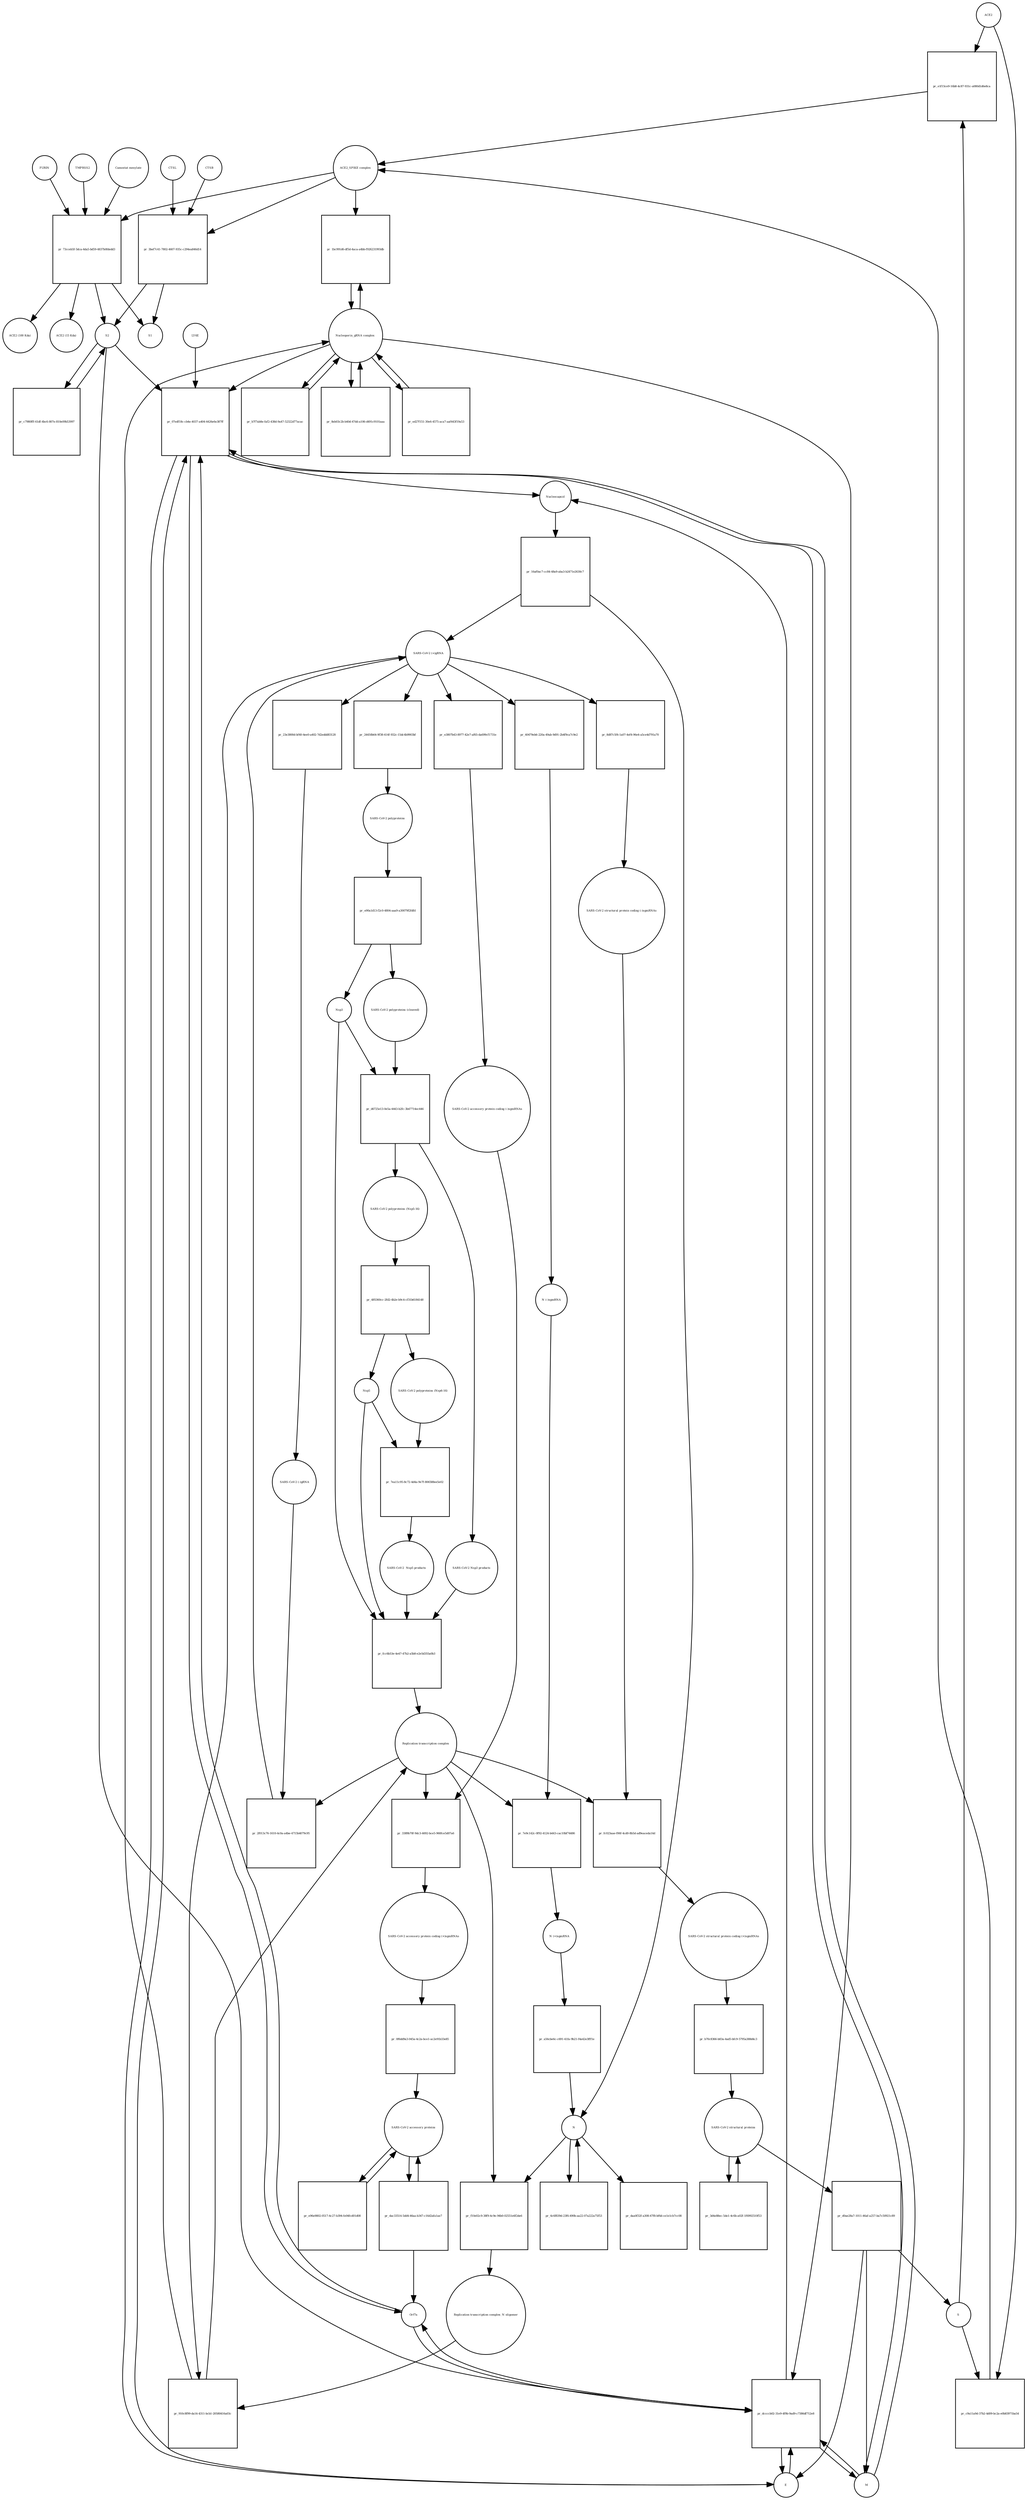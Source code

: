 strict digraph  {
ACE2 [annotation="", bipartite=0, cls=macromolecule, fontsize=4, label=ACE2, shape=circle];
"pr_e1f15ce9-16b8-4c87-931c-a080d1d6e8ca" [annotation="", bipartite=1, cls=process, fontsize=4, label="pr_e1f15ce9-16b8-4c87-931c-a080d1d6e8ca", shape=square];
"ACE2_SPIKE complex" [annotation="", bipartite=0, cls=complex, fontsize=4, label="ACE2_SPIKE complex", shape=circle];
S [annotation="", bipartite=0, cls="macromolecule multimer", fontsize=4, label=S, shape=circle];
"Nucleoporin_gRNA complex " [annotation="", bipartite=0, cls=complex, fontsize=4, label="Nucleoporin_gRNA complex ", shape=circle];
"pr_1bc991d6-df5d-4aca-a4bb-f926231993db" [annotation="", bipartite=1, cls=process, fontsize=4, label="pr_1bc991d6-df5d-4aca-a4bb-f926231993db", shape=square];
"pr_3bef7c41-7802-4607-935c-c294ea846d14" [annotation="", bipartite=1, cls=process, fontsize=4, label="pr_3bef7c41-7802-4607-935c-c294ea846d14", shape=square];
S2 [annotation="", bipartite=0, cls=macromolecule, fontsize=4, label=S2, shape=circle];
CTSB [annotation="", bipartite=0, cls=macromolecule, fontsize=4, label=CTSB, shape=circle];
CTSL [annotation="", bipartite=0, cls=macromolecule, fontsize=4, label=CTSL, shape=circle];
S1 [annotation="", bipartite=0, cls=macromolecule, fontsize=4, label=S1, shape=circle];
"pr_c9a11a9d-37b2-4d09-bc2a-e0b83971ba54" [annotation="", bipartite=1, cls=process, fontsize=4, label="pr_c9a11a9d-37b2-4d09-bc2a-e0b83971ba54", shape=square];
"pr_07edf18c-cb4e-4037-a404-4426e6e387ff" [annotation="", bipartite=1, cls=process, fontsize=4, label="pr_07edf18c-cb4e-4037-a404-4426e6e387ff", shape=square];
Nucleocapsid [annotation="", bipartite=0, cls=complex, fontsize=4, label=Nucleocapsid, shape=circle];
LY6E [annotation="", bipartite=0, cls=macromolecule, fontsize=4, label=LY6E, shape=circle];
Orf7a [annotation="", bipartite=0, cls=macromolecule, fontsize=4, label=Orf7a, shape=circle];
E [annotation="", bipartite=0, cls=macromolecule, fontsize=4, label=E, shape=circle];
M [annotation="", bipartite=0, cls=macromolecule, fontsize=4, label=M, shape=circle];
"pr_dccccb02-31e9-4f9b-9ad9-c7386df712e8" [annotation="", bipartite=1, cls=process, fontsize=4, label="pr_dccccb02-31e9-4f9b-9ad9-c7386df712e8", shape=square];
"pr_16af0ac7-cc84-48a9-aba3-b2471e2630c7" [annotation="", bipartite=1, cls=process, fontsize=4, label="pr_16af0ac7-cc84-48a9-aba3-b2471e2630c7", shape=square];
" SARS-CoV-2 (+)gRNA" [annotation="", bipartite=0, cls="nucleic acid feature", fontsize=4, label=" SARS-CoV-2 (+)gRNA", shape=circle];
N [annotation="", bipartite=0, cls="macromolecule multimer", fontsize=4, label=N, shape=circle];
"SARS-CoV-2 polyproteins" [annotation="", bipartite=0, cls=complex, fontsize=4, label="SARS-CoV-2 polyproteins", shape=circle];
"pr_e90a1d13-f2c0-4804-aaa9-a30079f2fdfd" [annotation="", bipartite=1, cls=process, fontsize=4, label="pr_e90a1d13-f2c0-4804-aaa9-a30079f2fdfd", shape=square];
"SARS-CoV-2 polyproteins (cleaved)" [annotation="", bipartite=0, cls=complex, fontsize=4, label="SARS-CoV-2 polyproteins (cleaved)", shape=circle];
Nsp3 [annotation="", bipartite=0, cls=macromolecule, fontsize=4, label=Nsp3, shape=circle];
"pr_b7f7ab8e-faf2-438d-9a47-52322d77acac" [annotation="", bipartite=1, cls=process, fontsize=4, label="pr_b7f7ab8e-faf2-438d-9a47-52322d77acac", shape=square];
"pr_8eb03c2b-b40d-47dd-a106-d491c9101aaa" [annotation="", bipartite=1, cls=process, fontsize=4, label="pr_8eb03c2b-b40d-47dd-a106-d491c9101aaa", shape=square];
"SARS-CoV-2 structural proteins" [annotation="", bipartite=0, cls=complex, fontsize=4, label="SARS-CoV-2 structural proteins", shape=circle];
"pr_d0ae28a7-1011-46af-a257-ba7c50921c89" [annotation="", bipartite=1, cls=process, fontsize=4, label="pr_d0ae28a7-1011-46af-a257-ba7c50921c89", shape=square];
"pr_daa0f32f-a308-47f8-bf6d-ce1e1cb7cc08" [annotation="", bipartite=1, cls=process, fontsize=4, label="pr_daa0f32f-a308-47f8-bf6d-ce1e1cb7cc08", shape=square];
"SARS-CoV-2 accessory proteins" [annotation="", bipartite=0, cls=complex, fontsize=4, label="SARS-CoV-2 accessory proteins", shape=circle];
"pr_e96e9802-0517-4c27-b394-fe04fcd01d08" [annotation="", bipartite=1, cls=process, fontsize=4, label="pr_e96e9802-0517-4c27-b394-fe04fcd01d08", shape=square];
"pr_3d4e88ec-5de1-4c6b-a02f-1f6992510f53" [annotation="", bipartite=1, cls=process, fontsize=4, label="pr_3d4e88ec-5de1-4c6b-a02f-1f6992510f53", shape=square];
"pr_6c6f839d-23f6-490b-aa22-07a222a75f53" [annotation="", bipartite=1, cls=process, fontsize=4, label="pr_6c6f839d-23f6-490b-aa22-07a222a75f53", shape=square];
"SARS-CoV-2 accessory protein coding (-)sgmRNAs" [annotation="", bipartite=0, cls=complex, fontsize=4, label="SARS-CoV-2 accessory protein coding (-)sgmRNAs", shape=circle];
"pr_3389b70f-9dc3-4692-bce5-960fce5d07a6" [annotation="", bipartite=1, cls=process, fontsize=4, label="pr_3389b70f-9dc3-4692-bce5-960fce5d07a6", shape=square];
"SARS-CoV-2 accessory protein coding (+)sgmRNAs" [annotation="", bipartite=0, cls=complex, fontsize=4, label="SARS-CoV-2 accessory protein coding (+)sgmRNAs", shape=circle];
"Replication transcription complex" [annotation="", bipartite=0, cls=complex, fontsize=4, label="Replication transcription complex", shape=circle];
"SARS-CoV-2 structural protein coding (-)sgmRNAs" [annotation="", bipartite=0, cls=complex, fontsize=4, label="SARS-CoV-2 structural protein coding (-)sgmRNAs", shape=circle];
"pr_fc023aae-f06f-4cd0-8b5d-ad9eaceda14d" [annotation="", bipartite=1, cls=process, fontsize=4, label="pr_fc023aae-f06f-4cd0-8b5d-ad9eaceda14d", shape=square];
"SARS-CoV-2 structural protein coding (+)sgmRNAs" [annotation="", bipartite=0, cls=complex, fontsize=4, label="SARS-CoV-2 structural protein coding (+)sgmRNAs", shape=circle];
"N (-)sgmRNA" [annotation="", bipartite=0, cls="nucleic acid feature", fontsize=4, label="N (-)sgmRNA", shape=circle];
"pr_7e9c142c-0f92-4124-b443-cac10bf74486" [annotation="", bipartite=1, cls=process, fontsize=4, label="pr_7e9c142c-0f92-4124-b443-cac10bf74486", shape=square];
"N (+)sgmRNA" [annotation="", bipartite=0, cls="nucleic acid feature", fontsize=4, label="N (+)sgmRNA", shape=circle];
"pr_a56cbe6c-c691-41fa-9b21-f4a42e3fff1e" [annotation="", bipartite=1, cls=process, fontsize=4, label="pr_a56cbe6c-c691-41fa-9b21-f4a42e3fff1e", shape=square];
"pr_0f6dd9a3-045a-4c2a-bce1-ac2e91b33e85" [annotation="", bipartite=1, cls=process, fontsize=4, label="pr_0f6dd9a3-045a-4c2a-bce1-ac2e91b33e85", shape=square];
"pr_b70c8366-b83a-4ad5-bfc9-5795a388d4c3" [annotation="", bipartite=1, cls=process, fontsize=4, label="pr_b70c8366-b83a-4ad5-bfc9-5795a388d4c3", shape=square];
"pr_ed27f151-30e6-4575-aca7-aaf443f19a53" [annotation="", bipartite=1, cls=process, fontsize=4, label="pr_ed27f151-30e6-4575-aca7-aaf443f19a53", shape=square];
"pr_dac33514-5dd4-46aa-b347-c16d2afa1ae7" [annotation="", bipartite=1, cls=process, fontsize=4, label="pr_dac33514-5dd4-46aa-b347-c16d2afa1ae7", shape=square];
"pr_73cceb5f-5dca-4da5-bd59-4837b0fdedd3" [annotation="", bipartite=1, cls=process, fontsize=4, label="pr_73cceb5f-5dca-4da5-bd59-4837b0fdedd3", shape=square];
FURIN [annotation="", bipartite=0, cls=macromolecule, fontsize=4, label=FURIN, shape=circle];
TMPRSS2 [annotation="", bipartite=0, cls=macromolecule, fontsize=4, label=TMPRSS2, shape=circle];
"Camostat mesylate" [annotation="urn_miriam_pubchem.compound_2536", bipartite=0, cls="simple chemical", fontsize=4, label="Camostat mesylate", shape=circle];
"ACE2 (100 Kda)" [annotation="", bipartite=0, cls=macromolecule, fontsize=4, label="ACE2 (100 Kda)", shape=circle];
"ACE2 (15 Kda)" [annotation="", bipartite=0, cls=macromolecule, fontsize=4, label="ACE2 (15 Kda)", shape=circle];
"pr_c7980fff-61df-4bc6-807e-810e09b53997" [annotation="", bipartite=1, cls=process, fontsize=4, label="pr_c7980fff-61df-4bc6-807e-810e09b53997", shape=square];
"pr_d6725e13-0e5a-4443-b2fc-3b47714ec446" [annotation="", bipartite=1, cls=process, fontsize=4, label="pr_d6725e13-0e5a-4443-b2fc-3b47714ec446", shape=square];
"SARS-CoV-2 Nsp3 products" [annotation="", bipartite=0, cls=complex, fontsize=4, label="SARS-CoV-2 Nsp3 products", shape=circle];
"SARS-CoV-2 polyproteins (Nsp5-16)" [annotation="", bipartite=0, cls=complex, fontsize=4, label="SARS-CoV-2 polyproteins (Nsp5-16)", shape=circle];
"pr_485360cc-2fd2-4b2e-b9c4-cf31b6184148" [annotation="", bipartite=1, cls=process, fontsize=4, label="pr_485360cc-2fd2-4b2e-b9c4-cf31b6184148", shape=square];
"SARS-CoV-2 polyproteins (Nsp6-16)" [annotation="", bipartite=0, cls=complex, fontsize=4, label="SARS-CoV-2 polyproteins (Nsp6-16)", shape=circle];
Nsp5 [annotation="", bipartite=0, cls=macromolecule, fontsize=4, label=Nsp5, shape=circle];
"pr_7ea11c95-8c72-4d4a-9e7f-806588ee5e02" [annotation="", bipartite=1, cls=process, fontsize=4, label="pr_7ea11c95-8c72-4d4a-9e7f-806588ee5e02", shape=square];
"SARS-CoV-2  Nsp5 products" [annotation="", bipartite=0, cls=complex, fontsize=4, label="SARS-CoV-2  Nsp5 products", shape=circle];
"pr_24450b64-9f38-414f-932c-15dc4b9903bf" [annotation="", bipartite=1, cls=process, fontsize=4, label="pr_24450b64-9f38-414f-932c-15dc4b9903bf", shape=square];
"pr_fcc6b53e-4e47-47b2-a5b8-e2e5d355a0b3" [annotation="", bipartite=1, cls=process, fontsize=4, label="pr_fcc6b53e-4e47-47b2-a5b8-e2e5d355a0b3", shape=square];
"Replication transcription complex_N oligomer" [annotation="", bipartite=0, cls=complex, fontsize=4, label="Replication transcription complex_N oligomer", shape=circle];
"pr_910c8f99-da14-4311-bcb1-20580416a03c" [annotation="", bipartite=1, cls=process, fontsize=4, label="pr_910c8f99-da14-4311-bcb1-20580416a03c", shape=square];
"pr_23e3800d-bf40-4ee0-a402-7d2eddd83128" [annotation="", bipartite=1, cls=process, fontsize=4, label="pr_23e3800d-bf40-4ee0-a402-7d2eddd83128", shape=square];
" SARS-CoV-2 (-)gRNA" [annotation="", bipartite=0, cls="nucleic acid feature", fontsize=4, label=" SARS-CoV-2 (-)gRNA", shape=circle];
"pr_40479eb6-220a-49ab-9d91-2b4f9ca7c9e2" [annotation="", bipartite=1, cls=process, fontsize=4, label="pr_40479eb6-220a-49ab-9d91-2b4f9ca7c9e2", shape=square];
"pr_8d87c5f4-1a07-4ef4-96e4-a5ce4d791a70" [annotation="", bipartite=1, cls=process, fontsize=4, label="pr_8d87c5f4-1a07-4ef4-96e4-a5ce4d791a70", shape=square];
"pr_e3807b43-8977-42e7-af65-da699cf1731e" [annotation="", bipartite=1, cls=process, fontsize=4, label="pr_e3807b43-8977-42e7-af65-da699cf1731e", shape=square];
"pr_2f013c76-1610-4c0a-a4be-4715b4079c95" [annotation="", bipartite=1, cls=process, fontsize=4, label="pr_2f013c76-1610-4c0a-a4be-4715b4079c95", shape=square];
"pr_f10e02c9-38f9-4c9e-94b0-02551e6f2de6" [annotation="", bipartite=1, cls=process, fontsize=4, label="pr_f10e02c9-38f9-4c9e-94b0-02551e6f2de6", shape=square];
ACE2 -> "pr_e1f15ce9-16b8-4c87-931c-a080d1d6e8ca"  [annotation="", interaction_type=consumption];
ACE2 -> "pr_c9a11a9d-37b2-4d09-bc2a-e0b83971ba54"  [annotation="", interaction_type=consumption];
"pr_e1f15ce9-16b8-4c87-931c-a080d1d6e8ca" -> "ACE2_SPIKE complex"  [annotation="", interaction_type=production];
"ACE2_SPIKE complex" -> "pr_1bc991d6-df5d-4aca-a4bb-f926231993db"  [annotation="urn_miriam_pubmed_32142651|urn_miriam_pubmed_32094589", interaction_type=stimulation];
"ACE2_SPIKE complex" -> "pr_3bef7c41-7802-4607-935c-c294ea846d14"  [annotation="", interaction_type=consumption];
"ACE2_SPIKE complex" -> "pr_73cceb5f-5dca-4da5-bd59-4837b0fdedd3"  [annotation="", interaction_type=consumption];
S -> "pr_e1f15ce9-16b8-4c87-931c-a080d1d6e8ca"  [annotation="", interaction_type=consumption];
S -> "pr_c9a11a9d-37b2-4d09-bc2a-e0b83971ba54"  [annotation="", interaction_type=consumption];
"Nucleoporin_gRNA complex " -> "pr_1bc991d6-df5d-4aca-a4bb-f926231993db"  [annotation="", interaction_type=consumption];
"Nucleoporin_gRNA complex " -> "pr_07edf18c-cb4e-4037-a404-4426e6e387ff"  [annotation="", interaction_type=consumption];
"Nucleoporin_gRNA complex " -> "pr_dccccb02-31e9-4f9b-9ad9-c7386df712e8"  [annotation="", interaction_type=consumption];
"Nucleoporin_gRNA complex " -> "pr_b7f7ab8e-faf2-438d-9a47-52322d77acac"  [annotation="", interaction_type=consumption];
"Nucleoporin_gRNA complex " -> "pr_8eb03c2b-b40d-47dd-a106-d491c9101aaa"  [annotation="", interaction_type=consumption];
"Nucleoporin_gRNA complex " -> "pr_ed27f151-30e6-4575-aca7-aaf443f19a53"  [annotation="", interaction_type=consumption];
"pr_1bc991d6-df5d-4aca-a4bb-f926231993db" -> "Nucleoporin_gRNA complex "  [annotation="", interaction_type=production];
"pr_3bef7c41-7802-4607-935c-c294ea846d14" -> S2  [annotation="", interaction_type=production];
"pr_3bef7c41-7802-4607-935c-c294ea846d14" -> S1  [annotation="", interaction_type=production];
S2 -> "pr_07edf18c-cb4e-4037-a404-4426e6e387ff"  [annotation="urn_miriam_doi_10.1101%2F2020.03.05.979260|urn_miriam_doi_10.1101%2F2020.04.02.021469", interaction_type=stimulation];
S2 -> "pr_dccccb02-31e9-4f9b-9ad9-c7386df712e8"  [annotation="", interaction_type=stimulation];
S2 -> "pr_c7980fff-61df-4bc6-807e-810e09b53997"  [annotation="", interaction_type=consumption];
CTSB -> "pr_3bef7c41-7802-4607-935c-c294ea846d14"  [annotation=urn_miriam_pubmed_32142651, interaction_type=catalysis];
CTSL -> "pr_3bef7c41-7802-4607-935c-c294ea846d14"  [annotation=urn_miriam_pubmed_32142651, interaction_type=catalysis];
"pr_c9a11a9d-37b2-4d09-bc2a-e0b83971ba54" -> "ACE2_SPIKE complex"  [annotation="", interaction_type=production];
"pr_07edf18c-cb4e-4037-a404-4426e6e387ff" -> Nucleocapsid  [annotation="", interaction_type=production];
"pr_07edf18c-cb4e-4037-a404-4426e6e387ff" -> Orf7a  [annotation="", interaction_type=production];
"pr_07edf18c-cb4e-4037-a404-4426e6e387ff" -> E  [annotation="", interaction_type=production];
"pr_07edf18c-cb4e-4037-a404-4426e6e387ff" -> M  [annotation="", interaction_type=production];
Nucleocapsid -> "pr_16af0ac7-cc84-48a9-aba3-b2471e2630c7"  [annotation="", interaction_type=consumption];
LY6E -> "pr_07edf18c-cb4e-4037-a404-4426e6e387ff"  [annotation="urn_miriam_doi_10.1101%2F2020.03.05.979260|urn_miriam_doi_10.1101%2F2020.04.02.021469", interaction_type=inhibition];
Orf7a -> "pr_07edf18c-cb4e-4037-a404-4426e6e387ff"  [annotation="", interaction_type=consumption];
Orf7a -> "pr_dccccb02-31e9-4f9b-9ad9-c7386df712e8"  [annotation="", interaction_type=consumption];
E -> "pr_07edf18c-cb4e-4037-a404-4426e6e387ff"  [annotation="", interaction_type=consumption];
E -> "pr_dccccb02-31e9-4f9b-9ad9-c7386df712e8"  [annotation="", interaction_type=consumption];
M -> "pr_07edf18c-cb4e-4037-a404-4426e6e387ff"  [annotation="", interaction_type=consumption];
M -> "pr_dccccb02-31e9-4f9b-9ad9-c7386df712e8"  [annotation="", interaction_type=consumption];
"pr_dccccb02-31e9-4f9b-9ad9-c7386df712e8" -> Nucleocapsid  [annotation="", interaction_type=production];
"pr_dccccb02-31e9-4f9b-9ad9-c7386df712e8" -> E  [annotation="", interaction_type=production];
"pr_dccccb02-31e9-4f9b-9ad9-c7386df712e8" -> M  [annotation="", interaction_type=production];
"pr_dccccb02-31e9-4f9b-9ad9-c7386df712e8" -> Orf7a  [annotation="", interaction_type=production];
"pr_16af0ac7-cc84-48a9-aba3-b2471e2630c7" -> " SARS-CoV-2 (+)gRNA"  [annotation="", interaction_type=production];
"pr_16af0ac7-cc84-48a9-aba3-b2471e2630c7" -> N  [annotation="", interaction_type=production];
" SARS-CoV-2 (+)gRNA" -> "pr_24450b64-9f38-414f-932c-15dc4b9903bf"  [annotation="", interaction_type=consumption];
" SARS-CoV-2 (+)gRNA" -> "pr_910c8f99-da14-4311-bcb1-20580416a03c"  [annotation="", interaction_type=consumption];
" SARS-CoV-2 (+)gRNA" -> "pr_23e3800d-bf40-4ee0-a402-7d2eddd83128"  [annotation="", interaction_type=consumption];
" SARS-CoV-2 (+)gRNA" -> "pr_40479eb6-220a-49ab-9d91-2b4f9ca7c9e2"  [annotation="", interaction_type=consumption];
" SARS-CoV-2 (+)gRNA" -> "pr_8d87c5f4-1a07-4ef4-96e4-a5ce4d791a70"  [annotation="", interaction_type=consumption];
" SARS-CoV-2 (+)gRNA" -> "pr_e3807b43-8977-42e7-af65-da699cf1731e"  [annotation="", interaction_type=consumption];
N -> "pr_daa0f32f-a308-47f8-bf6d-ce1e1cb7cc08"  [annotation="", interaction_type=consumption];
N -> "pr_6c6f839d-23f6-490b-aa22-07a222a75f53"  [annotation="", interaction_type=consumption];
N -> "pr_f10e02c9-38f9-4c9e-94b0-02551e6f2de6"  [annotation="", interaction_type=consumption];
"SARS-CoV-2 polyproteins" -> "pr_e90a1d13-f2c0-4804-aaa9-a30079f2fdfd"  [annotation=urn_miriam_pubmed_31226023, interaction_type=catalysis];
"pr_e90a1d13-f2c0-4804-aaa9-a30079f2fdfd" -> "SARS-CoV-2 polyproteins (cleaved)"  [annotation="", interaction_type=production];
"pr_e90a1d13-f2c0-4804-aaa9-a30079f2fdfd" -> Nsp3  [annotation="", interaction_type=production];
"SARS-CoV-2 polyproteins (cleaved)" -> "pr_d6725e13-0e5a-4443-b2fc-3b47714ec446"  [annotation="", interaction_type=consumption];
Nsp3 -> "pr_d6725e13-0e5a-4443-b2fc-3b47714ec446"  [annotation="", interaction_type=catalysis];
Nsp3 -> "pr_fcc6b53e-4e47-47b2-a5b8-e2e5d355a0b3"  [annotation="", interaction_type=consumption];
"pr_b7f7ab8e-faf2-438d-9a47-52322d77acac" -> "Nucleoporin_gRNA complex "  [annotation="", interaction_type=production];
"pr_8eb03c2b-b40d-47dd-a106-d491c9101aaa" -> "Nucleoporin_gRNA complex "  [annotation="", interaction_type=production];
"SARS-CoV-2 structural proteins" -> "pr_d0ae28a7-1011-46af-a257-ba7c50921c89"  [annotation="", interaction_type=consumption];
"SARS-CoV-2 structural proteins" -> "pr_3d4e88ec-5de1-4c6b-a02f-1f6992510f53"  [annotation="", interaction_type=consumption];
"pr_d0ae28a7-1011-46af-a257-ba7c50921c89" -> M  [annotation="", interaction_type=production];
"pr_d0ae28a7-1011-46af-a257-ba7c50921c89" -> E  [annotation="", interaction_type=production];
"pr_d0ae28a7-1011-46af-a257-ba7c50921c89" -> S  [annotation="", interaction_type=production];
"SARS-CoV-2 accessory proteins" -> "pr_e96e9802-0517-4c27-b394-fe04fcd01d08"  [annotation="", interaction_type=consumption];
"SARS-CoV-2 accessory proteins" -> "pr_dac33514-5dd4-46aa-b347-c16d2afa1ae7"  [annotation="", interaction_type=consumption];
"pr_e96e9802-0517-4c27-b394-fe04fcd01d08" -> "SARS-CoV-2 accessory proteins"  [annotation="", interaction_type=production];
"pr_3d4e88ec-5de1-4c6b-a02f-1f6992510f53" -> "SARS-CoV-2 structural proteins"  [annotation="", interaction_type=production];
"pr_6c6f839d-23f6-490b-aa22-07a222a75f53" -> N  [annotation="", interaction_type=production];
"SARS-CoV-2 accessory protein coding (-)sgmRNAs" -> "pr_3389b70f-9dc3-4692-bce5-960fce5d07a6"  [annotation="", interaction_type=consumption];
"pr_3389b70f-9dc3-4692-bce5-960fce5d07a6" -> "SARS-CoV-2 accessory protein coding (+)sgmRNAs"  [annotation="", interaction_type=production];
"SARS-CoV-2 accessory protein coding (+)sgmRNAs" -> "pr_0f6dd9a3-045a-4c2a-bce1-ac2e91b33e85"  [annotation="", interaction_type=consumption];
"Replication transcription complex" -> "pr_3389b70f-9dc3-4692-bce5-960fce5d07a6"  [annotation="", interaction_type="necessary stimulation"];
"Replication transcription complex" -> "pr_fc023aae-f06f-4cd0-8b5d-ad9eaceda14d"  [annotation="", interaction_type="necessary stimulation"];
"Replication transcription complex" -> "pr_7e9c142c-0f92-4124-b443-cac10bf74486"  [annotation="", interaction_type="necessary stimulation"];
"Replication transcription complex" -> "pr_2f013c76-1610-4c0a-a4be-4715b4079c95"  [annotation="", interaction_type="necessary stimulation"];
"Replication transcription complex" -> "pr_f10e02c9-38f9-4c9e-94b0-02551e6f2de6"  [annotation="", interaction_type=consumption];
"SARS-CoV-2 structural protein coding (-)sgmRNAs" -> "pr_fc023aae-f06f-4cd0-8b5d-ad9eaceda14d"  [annotation="", interaction_type=consumption];
"pr_fc023aae-f06f-4cd0-8b5d-ad9eaceda14d" -> "SARS-CoV-2 structural protein coding (+)sgmRNAs"  [annotation="", interaction_type=production];
"SARS-CoV-2 structural protein coding (+)sgmRNAs" -> "pr_b70c8366-b83a-4ad5-bfc9-5795a388d4c3"  [annotation="", interaction_type=consumption];
"N (-)sgmRNA" -> "pr_7e9c142c-0f92-4124-b443-cac10bf74486"  [annotation="", interaction_type=consumption];
"pr_7e9c142c-0f92-4124-b443-cac10bf74486" -> "N (+)sgmRNA"  [annotation="", interaction_type=production];
"N (+)sgmRNA" -> "pr_a56cbe6c-c691-41fa-9b21-f4a42e3fff1e"  [annotation="", interaction_type=consumption];
"pr_a56cbe6c-c691-41fa-9b21-f4a42e3fff1e" -> N  [annotation="", interaction_type=production];
"pr_0f6dd9a3-045a-4c2a-bce1-ac2e91b33e85" -> "SARS-CoV-2 accessory proteins"  [annotation="", interaction_type=production];
"pr_b70c8366-b83a-4ad5-bfc9-5795a388d4c3" -> "SARS-CoV-2 structural proteins"  [annotation="", interaction_type=production];
"pr_ed27f151-30e6-4575-aca7-aaf443f19a53" -> "Nucleoporin_gRNA complex "  [annotation="", interaction_type=production];
"pr_dac33514-5dd4-46aa-b347-c16d2afa1ae7" -> "SARS-CoV-2 accessory proteins"  [annotation="", interaction_type=production];
"pr_dac33514-5dd4-46aa-b347-c16d2afa1ae7" -> Orf7a  [annotation="", interaction_type=production];
"pr_73cceb5f-5dca-4da5-bd59-4837b0fdedd3" -> S2  [annotation="", interaction_type=production];
"pr_73cceb5f-5dca-4da5-bd59-4837b0fdedd3" -> "ACE2 (100 Kda)"  [annotation="", interaction_type=production];
"pr_73cceb5f-5dca-4da5-bd59-4837b0fdedd3" -> S1  [annotation="", interaction_type=production];
"pr_73cceb5f-5dca-4da5-bd59-4837b0fdedd3" -> "ACE2 (15 Kda)"  [annotation="", interaction_type=production];
FURIN -> "pr_73cceb5f-5dca-4da5-bd59-4837b0fdedd3"  [annotation="", interaction_type=catalysis];
TMPRSS2 -> "pr_73cceb5f-5dca-4da5-bd59-4837b0fdedd3"  [annotation="", interaction_type=catalysis];
"Camostat mesylate" -> "pr_73cceb5f-5dca-4da5-bd59-4837b0fdedd3"  [annotation="", interaction_type=inhibition];
"pr_c7980fff-61df-4bc6-807e-810e09b53997" -> S2  [annotation="", interaction_type=production];
"pr_d6725e13-0e5a-4443-b2fc-3b47714ec446" -> "SARS-CoV-2 Nsp3 products"  [annotation="", interaction_type=production];
"pr_d6725e13-0e5a-4443-b2fc-3b47714ec446" -> "SARS-CoV-2 polyproteins (Nsp5-16)"  [annotation="", interaction_type=production];
"SARS-CoV-2 Nsp3 products" -> "pr_fcc6b53e-4e47-47b2-a5b8-e2e5d355a0b3"  [annotation="", interaction_type=consumption];
"SARS-CoV-2 polyproteins (Nsp5-16)" -> "pr_485360cc-2fd2-4b2e-b9c4-cf31b6184148"  [annotation="", interaction_type=catalysis];
"pr_485360cc-2fd2-4b2e-b9c4-cf31b6184148" -> "SARS-CoV-2 polyproteins (Nsp6-16)"  [annotation="", interaction_type=production];
"pr_485360cc-2fd2-4b2e-b9c4-cf31b6184148" -> Nsp5  [annotation="", interaction_type=production];
"SARS-CoV-2 polyproteins (Nsp6-16)" -> "pr_7ea11c95-8c72-4d4a-9e7f-806588ee5e02"  [annotation="", interaction_type=consumption];
Nsp5 -> "pr_7ea11c95-8c72-4d4a-9e7f-806588ee5e02"  [annotation="", interaction_type=catalysis];
Nsp5 -> "pr_fcc6b53e-4e47-47b2-a5b8-e2e5d355a0b3"  [annotation="", interaction_type=consumption];
"pr_7ea11c95-8c72-4d4a-9e7f-806588ee5e02" -> "SARS-CoV-2  Nsp5 products"  [annotation="", interaction_type=production];
"SARS-CoV-2  Nsp5 products" -> "pr_fcc6b53e-4e47-47b2-a5b8-e2e5d355a0b3"  [annotation="", interaction_type=consumption];
"pr_24450b64-9f38-414f-932c-15dc4b9903bf" -> "SARS-CoV-2 polyproteins"  [annotation="", interaction_type=production];
"pr_fcc6b53e-4e47-47b2-a5b8-e2e5d355a0b3" -> "Replication transcription complex"  [annotation="", interaction_type=production];
"Replication transcription complex_N oligomer" -> "pr_910c8f99-da14-4311-bcb1-20580416a03c"  [annotation="", interaction_type=consumption];
"pr_910c8f99-da14-4311-bcb1-20580416a03c" -> "Nucleoporin_gRNA complex "  [annotation="", interaction_type=production];
"pr_910c8f99-da14-4311-bcb1-20580416a03c" -> "Replication transcription complex"  [annotation="", interaction_type=production];
"pr_23e3800d-bf40-4ee0-a402-7d2eddd83128" -> " SARS-CoV-2 (-)gRNA"  [annotation="", interaction_type=production];
" SARS-CoV-2 (-)gRNA" -> "pr_2f013c76-1610-4c0a-a4be-4715b4079c95"  [annotation="", interaction_type=consumption];
"pr_40479eb6-220a-49ab-9d91-2b4f9ca7c9e2" -> "N (-)sgmRNA"  [annotation="", interaction_type=production];
"pr_8d87c5f4-1a07-4ef4-96e4-a5ce4d791a70" -> "SARS-CoV-2 structural protein coding (-)sgmRNAs"  [annotation="", interaction_type=production];
"pr_e3807b43-8977-42e7-af65-da699cf1731e" -> "SARS-CoV-2 accessory protein coding (-)sgmRNAs"  [annotation="", interaction_type=production];
"pr_2f013c76-1610-4c0a-a4be-4715b4079c95" -> " SARS-CoV-2 (+)gRNA"  [annotation="", interaction_type=production];
"pr_f10e02c9-38f9-4c9e-94b0-02551e6f2de6" -> "Replication transcription complex_N oligomer"  [annotation="", interaction_type=production];
}
